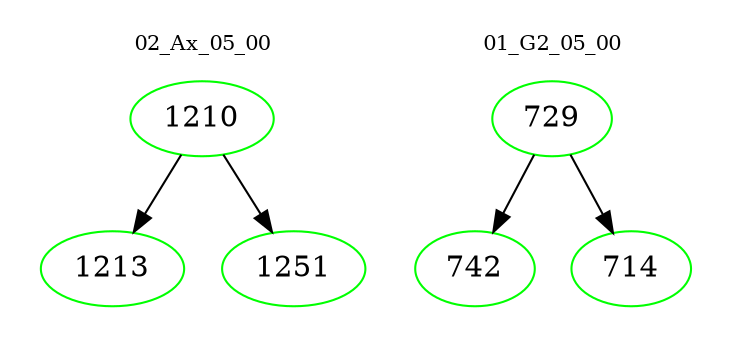 digraph{
subgraph cluster_0 {
color = white
label = "02_Ax_05_00";
fontsize=10;
T0_1210 [label="1210", color="green"]
T0_1210 -> T0_1213 [color="black"]
T0_1213 [label="1213", color="green"]
T0_1210 -> T0_1251 [color="black"]
T0_1251 [label="1251", color="green"]
}
subgraph cluster_1 {
color = white
label = "01_G2_05_00";
fontsize=10;
T1_729 [label="729", color="green"]
T1_729 -> T1_742 [color="black"]
T1_742 [label="742", color="green"]
T1_729 -> T1_714 [color="black"]
T1_714 [label="714", color="green"]
}
}
